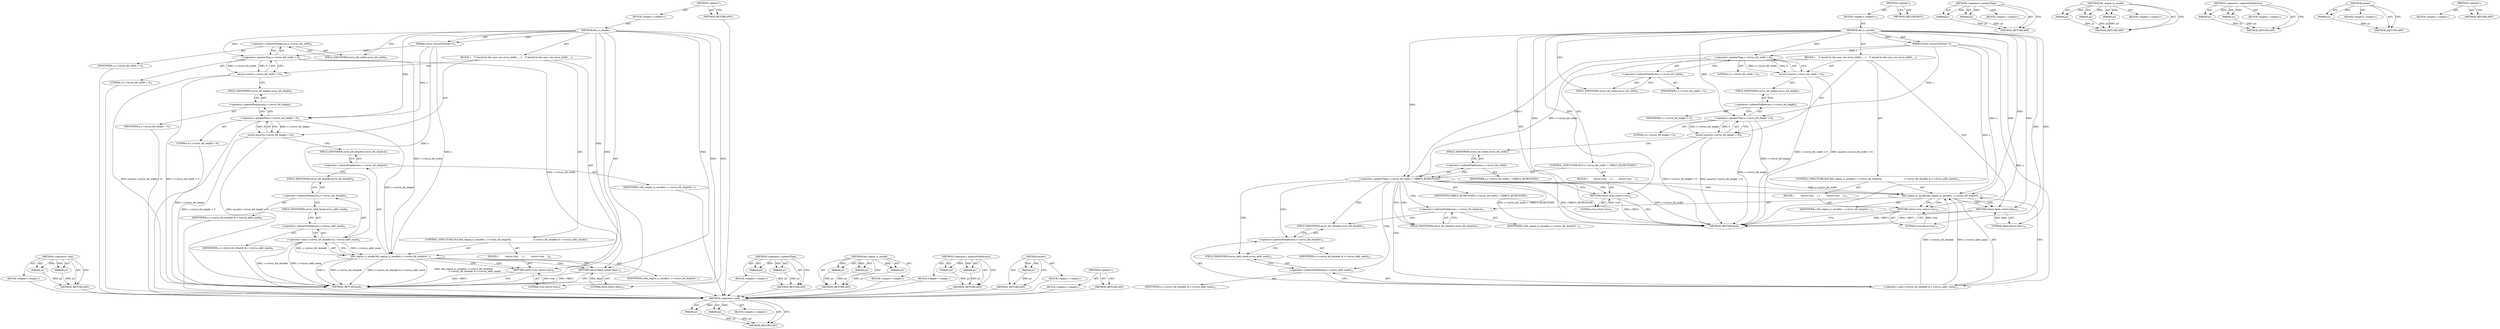 digraph "&lt;global&gt;" {
vulnerable_82 [label=<(METHOD,&lt;operator&gt;.and)>];
vulnerable_83 [label=<(PARAM,p1)>];
vulnerable_84 [label=<(PARAM,p2)>];
vulnerable_85 [label=<(BLOCK,&lt;empty&gt;,&lt;empty&gt;)>];
vulnerable_86 [label=<(METHOD_RETURN,ANY)>];
vulnerable_6 [label=<(METHOD,&lt;global&gt;)<SUB>1</SUB>>];
vulnerable_7 [label=<(BLOCK,&lt;empty&gt;,&lt;empty&gt;)<SUB>1</SUB>>];
vulnerable_8 [label=<(METHOD,blit_is_unsafe)<SUB>1</SUB>>];
vulnerable_9 [label=<(PARAM,struct CirrusVGAState *s)<SUB>1</SUB>>];
vulnerable_10 [label=<(BLOCK,{
    /* should be the case, see cirrus_bitblt_...,{
    /* should be the case, see cirrus_bitblt_...)<SUB>2</SUB>>];
vulnerable_11 [label=<(assert,assert(s-&gt;cirrus_blt_width &gt; 0))<SUB>4</SUB>>];
vulnerable_12 [label=<(&lt;operator&gt;.greaterThan,s-&gt;cirrus_blt_width &gt; 0)<SUB>4</SUB>>];
vulnerable_13 [label=<(&lt;operator&gt;.indirectFieldAccess,s-&gt;cirrus_blt_width)<SUB>4</SUB>>];
vulnerable_14 [label=<(IDENTIFIER,s,s-&gt;cirrus_blt_width &gt; 0)<SUB>4</SUB>>];
vulnerable_15 [label=<(FIELD_IDENTIFIER,cirrus_blt_width,cirrus_blt_width)<SUB>4</SUB>>];
vulnerable_16 [label=<(LITERAL,0,s-&gt;cirrus_blt_width &gt; 0)<SUB>4</SUB>>];
vulnerable_17 [label=<(assert,assert(s-&gt;cirrus_blt_height &gt; 0))<SUB>5</SUB>>];
vulnerable_18 [label=<(&lt;operator&gt;.greaterThan,s-&gt;cirrus_blt_height &gt; 0)<SUB>5</SUB>>];
vulnerable_19 [label=<(&lt;operator&gt;.indirectFieldAccess,s-&gt;cirrus_blt_height)<SUB>5</SUB>>];
vulnerable_20 [label=<(IDENTIFIER,s,s-&gt;cirrus_blt_height &gt; 0)<SUB>5</SUB>>];
vulnerable_21 [label=<(FIELD_IDENTIFIER,cirrus_blt_height,cirrus_blt_height)<SUB>5</SUB>>];
vulnerable_22 [label=<(LITERAL,0,s-&gt;cirrus_blt_height &gt; 0)<SUB>5</SUB>>];
vulnerable_23 [label=<(CONTROL_STRUCTURE,IF,if (blit_region_is_unsafe(s, s-&gt;cirrus_blt_dstpitch,
                               s-&gt;cirrus_blt_dstaddr &amp; s-&gt;cirrus_addr_mask)))<SUB>7</SUB>>];
vulnerable_24 [label=<(blit_region_is_unsafe,blit_region_is_unsafe(s, s-&gt;cirrus_blt_dstpitch...)<SUB>7</SUB>>];
vulnerable_25 [label=<(IDENTIFIER,s,blit_region_is_unsafe(s, s-&gt;cirrus_blt_dstpitch...)<SUB>7</SUB>>];
vulnerable_26 [label=<(&lt;operator&gt;.indirectFieldAccess,s-&gt;cirrus_blt_dstpitch)<SUB>7</SUB>>];
vulnerable_27 [label=<(IDENTIFIER,s,blit_region_is_unsafe(s, s-&gt;cirrus_blt_dstpitch...)<SUB>7</SUB>>];
vulnerable_28 [label=<(FIELD_IDENTIFIER,cirrus_blt_dstpitch,cirrus_blt_dstpitch)<SUB>7</SUB>>];
vulnerable_29 [label=<(&lt;operator&gt;.and,s-&gt;cirrus_blt_dstaddr &amp; s-&gt;cirrus_addr_mask)<SUB>8</SUB>>];
vulnerable_30 [label=<(&lt;operator&gt;.indirectFieldAccess,s-&gt;cirrus_blt_dstaddr)<SUB>8</SUB>>];
vulnerable_31 [label=<(IDENTIFIER,s,s-&gt;cirrus_blt_dstaddr &amp; s-&gt;cirrus_addr_mask)<SUB>8</SUB>>];
vulnerable_32 [label=<(FIELD_IDENTIFIER,cirrus_blt_dstaddr,cirrus_blt_dstaddr)<SUB>8</SUB>>];
vulnerable_33 [label=<(&lt;operator&gt;.indirectFieldAccess,s-&gt;cirrus_addr_mask)<SUB>8</SUB>>];
vulnerable_34 [label=<(IDENTIFIER,s,s-&gt;cirrus_blt_dstaddr &amp; s-&gt;cirrus_addr_mask)<SUB>8</SUB>>];
vulnerable_35 [label=<(FIELD_IDENTIFIER,cirrus_addr_mask,cirrus_addr_mask)<SUB>8</SUB>>];
vulnerable_36 [label=<(BLOCK,{
         return true;
    },{
         return true;
    })<SUB>8</SUB>>];
vulnerable_37 [label=<(RETURN,return true;,return true;)<SUB>9</SUB>>];
vulnerable_38 [label=<(LITERAL,true,return true;)<SUB>9</SUB>>];
vulnerable_39 [label=<(RETURN,return false;,return false;)<SUB>12</SUB>>];
vulnerable_40 [label=<(LITERAL,false,return false;)<SUB>12</SUB>>];
vulnerable_41 [label=<(METHOD_RETURN,bool)<SUB>1</SUB>>];
vulnerable_43 [label=<(METHOD_RETURN,ANY)<SUB>1</SUB>>];
vulnerable_66 [label=<(METHOD,&lt;operator&gt;.greaterThan)>];
vulnerable_67 [label=<(PARAM,p1)>];
vulnerable_68 [label=<(PARAM,p2)>];
vulnerable_69 [label=<(BLOCK,&lt;empty&gt;,&lt;empty&gt;)>];
vulnerable_70 [label=<(METHOD_RETURN,ANY)>];
vulnerable_76 [label=<(METHOD,blit_region_is_unsafe)>];
vulnerable_77 [label=<(PARAM,p1)>];
vulnerable_78 [label=<(PARAM,p2)>];
vulnerable_79 [label=<(PARAM,p3)>];
vulnerable_80 [label=<(BLOCK,&lt;empty&gt;,&lt;empty&gt;)>];
vulnerable_81 [label=<(METHOD_RETURN,ANY)>];
vulnerable_71 [label=<(METHOD,&lt;operator&gt;.indirectFieldAccess)>];
vulnerable_72 [label=<(PARAM,p1)>];
vulnerable_73 [label=<(PARAM,p2)>];
vulnerable_74 [label=<(BLOCK,&lt;empty&gt;,&lt;empty&gt;)>];
vulnerable_75 [label=<(METHOD_RETURN,ANY)>];
vulnerable_62 [label=<(METHOD,assert)>];
vulnerable_63 [label=<(PARAM,p1)>];
vulnerable_64 [label=<(BLOCK,&lt;empty&gt;,&lt;empty&gt;)>];
vulnerable_65 [label=<(METHOD_RETURN,ANY)>];
vulnerable_56 [label=<(METHOD,&lt;global&gt;)<SUB>1</SUB>>];
vulnerable_57 [label=<(BLOCK,&lt;empty&gt;,&lt;empty&gt;)>];
vulnerable_58 [label=<(METHOD_RETURN,ANY)>];
fixed_91 [label=<(METHOD,&lt;operator&gt;.and)>];
fixed_92 [label=<(PARAM,p1)>];
fixed_93 [label=<(PARAM,p2)>];
fixed_94 [label=<(BLOCK,&lt;empty&gt;,&lt;empty&gt;)>];
fixed_95 [label=<(METHOD_RETURN,ANY)>];
fixed_6 [label=<(METHOD,&lt;global&gt;)<SUB>1</SUB>>];
fixed_7 [label=<(BLOCK,&lt;empty&gt;,&lt;empty&gt;)<SUB>1</SUB>>];
fixed_8 [label=<(METHOD,blit_is_unsafe)<SUB>1</SUB>>];
fixed_9 [label=<(PARAM,struct CirrusVGAState *s)<SUB>1</SUB>>];
fixed_10 [label=<(BLOCK,{
    /* should be the case, see cirrus_bitblt_...,{
    /* should be the case, see cirrus_bitblt_...)<SUB>2</SUB>>];
fixed_11 [label=<(assert,assert(s-&gt;cirrus_blt_width &gt; 0))<SUB>4</SUB>>];
fixed_12 [label=<(&lt;operator&gt;.greaterThan,s-&gt;cirrus_blt_width &gt; 0)<SUB>4</SUB>>];
fixed_13 [label=<(&lt;operator&gt;.indirectFieldAccess,s-&gt;cirrus_blt_width)<SUB>4</SUB>>];
fixed_14 [label=<(IDENTIFIER,s,s-&gt;cirrus_blt_width &gt; 0)<SUB>4</SUB>>];
fixed_15 [label=<(FIELD_IDENTIFIER,cirrus_blt_width,cirrus_blt_width)<SUB>4</SUB>>];
fixed_16 [label=<(LITERAL,0,s-&gt;cirrus_blt_width &gt; 0)<SUB>4</SUB>>];
fixed_17 [label=<(assert,assert(s-&gt;cirrus_blt_height &gt; 0))<SUB>5</SUB>>];
fixed_18 [label=<(&lt;operator&gt;.greaterThan,s-&gt;cirrus_blt_height &gt; 0)<SUB>5</SUB>>];
fixed_19 [label=<(&lt;operator&gt;.indirectFieldAccess,s-&gt;cirrus_blt_height)<SUB>5</SUB>>];
fixed_20 [label=<(IDENTIFIER,s,s-&gt;cirrus_blt_height &gt; 0)<SUB>5</SUB>>];
fixed_21 [label=<(FIELD_IDENTIFIER,cirrus_blt_height,cirrus_blt_height)<SUB>5</SUB>>];
fixed_22 [label=<(LITERAL,0,s-&gt;cirrus_blt_height &gt; 0)<SUB>5</SUB>>];
fixed_23 [label=<(CONTROL_STRUCTURE,IF,if (s-&gt;cirrus_blt_width &gt; CIRRUS_BLTBUFSIZE))<SUB>7</SUB>>];
fixed_24 [label=<(&lt;operator&gt;.greaterThan,s-&gt;cirrus_blt_width &gt; CIRRUS_BLTBUFSIZE)<SUB>7</SUB>>];
fixed_25 [label=<(&lt;operator&gt;.indirectFieldAccess,s-&gt;cirrus_blt_width)<SUB>7</SUB>>];
fixed_26 [label=<(IDENTIFIER,s,s-&gt;cirrus_blt_width &gt; CIRRUS_BLTBUFSIZE)<SUB>7</SUB>>];
fixed_27 [label=<(FIELD_IDENTIFIER,cirrus_blt_width,cirrus_blt_width)<SUB>7</SUB>>];
fixed_28 [label=<(IDENTIFIER,CIRRUS_BLTBUFSIZE,s-&gt;cirrus_blt_width &gt; CIRRUS_BLTBUFSIZE)<SUB>7</SUB>>];
fixed_29 [label=<(BLOCK,{
        return true;
    },{
        return true;
    })<SUB>7</SUB>>];
fixed_30 [label=<(RETURN,return true;,return true;)<SUB>8</SUB>>];
fixed_31 [label=<(LITERAL,true,return true;)<SUB>8</SUB>>];
fixed_32 [label=<(CONTROL_STRUCTURE,IF,if (blit_region_is_unsafe(s, s-&gt;cirrus_blt_dstpitch,
                               s-&gt;cirrus_blt_dstaddr &amp; s-&gt;cirrus_addr_mask)))<SUB>11</SUB>>];
fixed_33 [label=<(blit_region_is_unsafe,blit_region_is_unsafe(s, s-&gt;cirrus_blt_dstpitch...)<SUB>11</SUB>>];
fixed_34 [label=<(IDENTIFIER,s,blit_region_is_unsafe(s, s-&gt;cirrus_blt_dstpitch...)<SUB>11</SUB>>];
fixed_35 [label=<(&lt;operator&gt;.indirectFieldAccess,s-&gt;cirrus_blt_dstpitch)<SUB>11</SUB>>];
fixed_36 [label=<(IDENTIFIER,s,blit_region_is_unsafe(s, s-&gt;cirrus_blt_dstpitch...)<SUB>11</SUB>>];
fixed_37 [label=<(FIELD_IDENTIFIER,cirrus_blt_dstpitch,cirrus_blt_dstpitch)<SUB>11</SUB>>];
fixed_38 [label=<(&lt;operator&gt;.and,s-&gt;cirrus_blt_dstaddr &amp; s-&gt;cirrus_addr_mask)<SUB>12</SUB>>];
fixed_39 [label=<(&lt;operator&gt;.indirectFieldAccess,s-&gt;cirrus_blt_dstaddr)<SUB>12</SUB>>];
fixed_40 [label=<(IDENTIFIER,s,s-&gt;cirrus_blt_dstaddr &amp; s-&gt;cirrus_addr_mask)<SUB>12</SUB>>];
fixed_41 [label=<(FIELD_IDENTIFIER,cirrus_blt_dstaddr,cirrus_blt_dstaddr)<SUB>12</SUB>>];
fixed_42 [label=<(&lt;operator&gt;.indirectFieldAccess,s-&gt;cirrus_addr_mask)<SUB>12</SUB>>];
fixed_43 [label=<(IDENTIFIER,s,s-&gt;cirrus_blt_dstaddr &amp; s-&gt;cirrus_addr_mask)<SUB>12</SUB>>];
fixed_44 [label=<(FIELD_IDENTIFIER,cirrus_addr_mask,cirrus_addr_mask)<SUB>12</SUB>>];
fixed_45 [label=<(BLOCK,{
         return true;
    },{
         return true;
    })<SUB>12</SUB>>];
fixed_46 [label=<(RETURN,return true;,return true;)<SUB>13</SUB>>];
fixed_47 [label=<(LITERAL,true,return true;)<SUB>13</SUB>>];
fixed_48 [label=<(RETURN,return false;,return false;)<SUB>16</SUB>>];
fixed_49 [label=<(LITERAL,false,return false;)<SUB>16</SUB>>];
fixed_50 [label=<(METHOD_RETURN,bool)<SUB>1</SUB>>];
fixed_52 [label=<(METHOD_RETURN,ANY)<SUB>1</SUB>>];
fixed_75 [label=<(METHOD,&lt;operator&gt;.greaterThan)>];
fixed_76 [label=<(PARAM,p1)>];
fixed_77 [label=<(PARAM,p2)>];
fixed_78 [label=<(BLOCK,&lt;empty&gt;,&lt;empty&gt;)>];
fixed_79 [label=<(METHOD_RETURN,ANY)>];
fixed_85 [label=<(METHOD,blit_region_is_unsafe)>];
fixed_86 [label=<(PARAM,p1)>];
fixed_87 [label=<(PARAM,p2)>];
fixed_88 [label=<(PARAM,p3)>];
fixed_89 [label=<(BLOCK,&lt;empty&gt;,&lt;empty&gt;)>];
fixed_90 [label=<(METHOD_RETURN,ANY)>];
fixed_80 [label=<(METHOD,&lt;operator&gt;.indirectFieldAccess)>];
fixed_81 [label=<(PARAM,p1)>];
fixed_82 [label=<(PARAM,p2)>];
fixed_83 [label=<(BLOCK,&lt;empty&gt;,&lt;empty&gt;)>];
fixed_84 [label=<(METHOD_RETURN,ANY)>];
fixed_71 [label=<(METHOD,assert)>];
fixed_72 [label=<(PARAM,p1)>];
fixed_73 [label=<(BLOCK,&lt;empty&gt;,&lt;empty&gt;)>];
fixed_74 [label=<(METHOD_RETURN,ANY)>];
fixed_65 [label=<(METHOD,&lt;global&gt;)<SUB>1</SUB>>];
fixed_66 [label=<(BLOCK,&lt;empty&gt;,&lt;empty&gt;)>];
fixed_67 [label=<(METHOD_RETURN,ANY)>];
vulnerable_82 -> vulnerable_83  [key=0, label="AST: "];
vulnerable_82 -> vulnerable_83  [key=1, label="DDG: "];
vulnerable_82 -> vulnerable_85  [key=0, label="AST: "];
vulnerable_82 -> vulnerable_84  [key=0, label="AST: "];
vulnerable_82 -> vulnerable_84  [key=1, label="DDG: "];
vulnerable_82 -> vulnerable_86  [key=0, label="AST: "];
vulnerable_82 -> vulnerable_86  [key=1, label="CFG: "];
vulnerable_83 -> vulnerable_86  [key=0, label="DDG: p1"];
vulnerable_84 -> vulnerable_86  [key=0, label="DDG: p2"];
vulnerable_85 -> fixed_91  [key=0];
vulnerable_86 -> fixed_91  [key=0];
vulnerable_6 -> vulnerable_7  [key=0, label="AST: "];
vulnerable_6 -> vulnerable_43  [key=0, label="AST: "];
vulnerable_6 -> vulnerable_43  [key=1, label="CFG: "];
vulnerable_7 -> vulnerable_8  [key=0, label="AST: "];
vulnerable_8 -> vulnerable_9  [key=0, label="AST: "];
vulnerable_8 -> vulnerable_9  [key=1, label="DDG: "];
vulnerable_8 -> vulnerable_10  [key=0, label="AST: "];
vulnerable_8 -> vulnerable_41  [key=0, label="AST: "];
vulnerable_8 -> vulnerable_15  [key=0, label="CFG: "];
vulnerable_8 -> vulnerable_39  [key=0, label="DDG: "];
vulnerable_8 -> vulnerable_40  [key=0, label="DDG: "];
vulnerable_8 -> vulnerable_12  [key=0, label="DDG: "];
vulnerable_8 -> vulnerable_18  [key=0, label="DDG: "];
vulnerable_8 -> vulnerable_24  [key=0, label="DDG: "];
vulnerable_8 -> vulnerable_37  [key=0, label="DDG: "];
vulnerable_8 -> vulnerable_38  [key=0, label="DDG: "];
vulnerable_9 -> vulnerable_12  [key=0, label="DDG: s"];
vulnerable_9 -> vulnerable_18  [key=0, label="DDG: s"];
vulnerable_9 -> vulnerable_24  [key=0, label="DDG: s"];
vulnerable_9 -> vulnerable_29  [key=0, label="DDG: s"];
vulnerable_10 -> vulnerable_11  [key=0, label="AST: "];
vulnerable_10 -> vulnerable_17  [key=0, label="AST: "];
vulnerable_10 -> vulnerable_23  [key=0, label="AST: "];
vulnerable_10 -> vulnerable_39  [key=0, label="AST: "];
vulnerable_11 -> vulnerable_12  [key=0, label="AST: "];
vulnerable_11 -> vulnerable_21  [key=0, label="CFG: "];
vulnerable_11 -> vulnerable_41  [key=0, label="DDG: s-&gt;cirrus_blt_width &gt; 0"];
vulnerable_11 -> vulnerable_41  [key=1, label="DDG: assert(s-&gt;cirrus_blt_width &gt; 0)"];
vulnerable_12 -> vulnerable_13  [key=0, label="AST: "];
vulnerable_12 -> vulnerable_16  [key=0, label="AST: "];
vulnerable_12 -> vulnerable_11  [key=0, label="CFG: "];
vulnerable_12 -> vulnerable_11  [key=1, label="DDG: s-&gt;cirrus_blt_width"];
vulnerable_12 -> vulnerable_11  [key=2, label="DDG: 0"];
vulnerable_12 -> vulnerable_41  [key=0, label="DDG: s-&gt;cirrus_blt_width"];
vulnerable_12 -> vulnerable_24  [key=0, label="DDG: s-&gt;cirrus_blt_width"];
vulnerable_13 -> vulnerable_14  [key=0, label="AST: "];
vulnerable_13 -> vulnerable_15  [key=0, label="AST: "];
vulnerable_13 -> vulnerable_12  [key=0, label="CFG: "];
vulnerable_14 -> fixed_91  [key=0];
vulnerable_15 -> vulnerable_13  [key=0, label="CFG: "];
vulnerable_16 -> fixed_91  [key=0];
vulnerable_17 -> vulnerable_18  [key=0, label="AST: "];
vulnerable_17 -> vulnerable_28  [key=0, label="CFG: "];
vulnerable_17 -> vulnerable_41  [key=0, label="DDG: s-&gt;cirrus_blt_height &gt; 0"];
vulnerable_17 -> vulnerable_41  [key=1, label="DDG: assert(s-&gt;cirrus_blt_height &gt; 0)"];
vulnerable_18 -> vulnerable_19  [key=0, label="AST: "];
vulnerable_18 -> vulnerable_22  [key=0, label="AST: "];
vulnerable_18 -> vulnerable_17  [key=0, label="CFG: "];
vulnerable_18 -> vulnerable_17  [key=1, label="DDG: s-&gt;cirrus_blt_height"];
vulnerable_18 -> vulnerable_17  [key=2, label="DDG: 0"];
vulnerable_18 -> vulnerable_41  [key=0, label="DDG: s-&gt;cirrus_blt_height"];
vulnerable_18 -> vulnerable_24  [key=0, label="DDG: s-&gt;cirrus_blt_height"];
vulnerable_19 -> vulnerable_20  [key=0, label="AST: "];
vulnerable_19 -> vulnerable_21  [key=0, label="AST: "];
vulnerable_19 -> vulnerable_18  [key=0, label="CFG: "];
vulnerable_20 -> fixed_91  [key=0];
vulnerable_21 -> vulnerable_19  [key=0, label="CFG: "];
vulnerable_22 -> fixed_91  [key=0];
vulnerable_23 -> vulnerable_24  [key=0, label="AST: "];
vulnerable_23 -> vulnerable_36  [key=0, label="AST: "];
vulnerable_24 -> vulnerable_25  [key=0, label="AST: "];
vulnerable_24 -> vulnerable_26  [key=0, label="AST: "];
vulnerable_24 -> vulnerable_29  [key=0, label="AST: "];
vulnerable_24 -> vulnerable_37  [key=0, label="CFG: "];
vulnerable_24 -> vulnerable_37  [key=1, label="CDG: "];
vulnerable_24 -> vulnerable_39  [key=0, label="CFG: "];
vulnerable_24 -> vulnerable_39  [key=1, label="CDG: "];
vulnerable_24 -> vulnerable_41  [key=0, label="DDG: s"];
vulnerable_24 -> vulnerable_41  [key=1, label="DDG: s-&gt;cirrus_blt_dstpitch"];
vulnerable_24 -> vulnerable_41  [key=2, label="DDG: s-&gt;cirrus_blt_dstaddr &amp; s-&gt;cirrus_addr_mask"];
vulnerable_24 -> vulnerable_41  [key=3, label="DDG: blit_region_is_unsafe(s, s-&gt;cirrus_blt_dstpitch,
                               s-&gt;cirrus_blt_dstaddr &amp; s-&gt;cirrus_addr_mask)"];
vulnerable_25 -> fixed_91  [key=0];
vulnerable_26 -> vulnerable_27  [key=0, label="AST: "];
vulnerable_26 -> vulnerable_28  [key=0, label="AST: "];
vulnerable_26 -> vulnerable_32  [key=0, label="CFG: "];
vulnerable_27 -> fixed_91  [key=0];
vulnerable_28 -> vulnerable_26  [key=0, label="CFG: "];
vulnerable_29 -> vulnerable_30  [key=0, label="AST: "];
vulnerable_29 -> vulnerable_33  [key=0, label="AST: "];
vulnerable_29 -> vulnerable_24  [key=0, label="CFG: "];
vulnerable_29 -> vulnerable_24  [key=1, label="DDG: s-&gt;cirrus_blt_dstaddr"];
vulnerable_29 -> vulnerable_24  [key=2, label="DDG: s-&gt;cirrus_addr_mask"];
vulnerable_29 -> vulnerable_41  [key=0, label="DDG: s-&gt;cirrus_blt_dstaddr"];
vulnerable_29 -> vulnerable_41  [key=1, label="DDG: s-&gt;cirrus_addr_mask"];
vulnerable_30 -> vulnerable_31  [key=0, label="AST: "];
vulnerable_30 -> vulnerable_32  [key=0, label="AST: "];
vulnerable_30 -> vulnerable_35  [key=0, label="CFG: "];
vulnerable_31 -> fixed_91  [key=0];
vulnerable_32 -> vulnerable_30  [key=0, label="CFG: "];
vulnerable_33 -> vulnerable_34  [key=0, label="AST: "];
vulnerable_33 -> vulnerable_35  [key=0, label="AST: "];
vulnerable_33 -> vulnerable_29  [key=0, label="CFG: "];
vulnerable_34 -> fixed_91  [key=0];
vulnerable_35 -> vulnerable_33  [key=0, label="CFG: "];
vulnerable_36 -> vulnerable_37  [key=0, label="AST: "];
vulnerable_37 -> vulnerable_38  [key=0, label="AST: "];
vulnerable_37 -> vulnerable_41  [key=0, label="CFG: "];
vulnerable_37 -> vulnerable_41  [key=1, label="DDG: &lt;RET&gt;"];
vulnerable_38 -> vulnerable_37  [key=0, label="DDG: true"];
vulnerable_39 -> vulnerable_40  [key=0, label="AST: "];
vulnerable_39 -> vulnerable_41  [key=0, label="CFG: "];
vulnerable_39 -> vulnerable_41  [key=1, label="DDG: &lt;RET&gt;"];
vulnerable_40 -> vulnerable_39  [key=0, label="DDG: false"];
vulnerable_41 -> fixed_91  [key=0];
vulnerable_43 -> fixed_91  [key=0];
vulnerable_66 -> vulnerable_67  [key=0, label="AST: "];
vulnerable_66 -> vulnerable_67  [key=1, label="DDG: "];
vulnerable_66 -> vulnerable_69  [key=0, label="AST: "];
vulnerable_66 -> vulnerable_68  [key=0, label="AST: "];
vulnerable_66 -> vulnerable_68  [key=1, label="DDG: "];
vulnerable_66 -> vulnerable_70  [key=0, label="AST: "];
vulnerable_66 -> vulnerable_70  [key=1, label="CFG: "];
vulnerable_67 -> vulnerable_70  [key=0, label="DDG: p1"];
vulnerable_68 -> vulnerable_70  [key=0, label="DDG: p2"];
vulnerable_69 -> fixed_91  [key=0];
vulnerable_70 -> fixed_91  [key=0];
vulnerable_76 -> vulnerable_77  [key=0, label="AST: "];
vulnerable_76 -> vulnerable_77  [key=1, label="DDG: "];
vulnerable_76 -> vulnerable_80  [key=0, label="AST: "];
vulnerable_76 -> vulnerable_78  [key=0, label="AST: "];
vulnerable_76 -> vulnerable_78  [key=1, label="DDG: "];
vulnerable_76 -> vulnerable_81  [key=0, label="AST: "];
vulnerable_76 -> vulnerable_81  [key=1, label="CFG: "];
vulnerable_76 -> vulnerable_79  [key=0, label="AST: "];
vulnerable_76 -> vulnerable_79  [key=1, label="DDG: "];
vulnerable_77 -> vulnerable_81  [key=0, label="DDG: p1"];
vulnerable_78 -> vulnerable_81  [key=0, label="DDG: p2"];
vulnerable_79 -> vulnerable_81  [key=0, label="DDG: p3"];
vulnerable_80 -> fixed_91  [key=0];
vulnerable_81 -> fixed_91  [key=0];
vulnerable_71 -> vulnerable_72  [key=0, label="AST: "];
vulnerable_71 -> vulnerable_72  [key=1, label="DDG: "];
vulnerable_71 -> vulnerable_74  [key=0, label="AST: "];
vulnerable_71 -> vulnerable_73  [key=0, label="AST: "];
vulnerable_71 -> vulnerable_73  [key=1, label="DDG: "];
vulnerable_71 -> vulnerable_75  [key=0, label="AST: "];
vulnerable_71 -> vulnerable_75  [key=1, label="CFG: "];
vulnerable_72 -> vulnerable_75  [key=0, label="DDG: p1"];
vulnerable_73 -> vulnerable_75  [key=0, label="DDG: p2"];
vulnerable_74 -> fixed_91  [key=0];
vulnerable_75 -> fixed_91  [key=0];
vulnerable_62 -> vulnerable_63  [key=0, label="AST: "];
vulnerable_62 -> vulnerable_63  [key=1, label="DDG: "];
vulnerable_62 -> vulnerable_64  [key=0, label="AST: "];
vulnerable_62 -> vulnerable_65  [key=0, label="AST: "];
vulnerable_62 -> vulnerable_65  [key=1, label="CFG: "];
vulnerable_63 -> vulnerable_65  [key=0, label="DDG: p1"];
vulnerable_64 -> fixed_91  [key=0];
vulnerable_65 -> fixed_91  [key=0];
vulnerable_56 -> vulnerable_57  [key=0, label="AST: "];
vulnerable_56 -> vulnerable_58  [key=0, label="AST: "];
vulnerable_56 -> vulnerable_58  [key=1, label="CFG: "];
vulnerable_57 -> fixed_91  [key=0];
vulnerable_58 -> fixed_91  [key=0];
fixed_91 -> fixed_92  [key=0, label="AST: "];
fixed_91 -> fixed_92  [key=1, label="DDG: "];
fixed_91 -> fixed_94  [key=0, label="AST: "];
fixed_91 -> fixed_93  [key=0, label="AST: "];
fixed_91 -> fixed_93  [key=1, label="DDG: "];
fixed_91 -> fixed_95  [key=0, label="AST: "];
fixed_91 -> fixed_95  [key=1, label="CFG: "];
fixed_92 -> fixed_95  [key=0, label="DDG: p1"];
fixed_93 -> fixed_95  [key=0, label="DDG: p2"];
fixed_6 -> fixed_7  [key=0, label="AST: "];
fixed_6 -> fixed_52  [key=0, label="AST: "];
fixed_6 -> fixed_52  [key=1, label="CFG: "];
fixed_7 -> fixed_8  [key=0, label="AST: "];
fixed_8 -> fixed_9  [key=0, label="AST: "];
fixed_8 -> fixed_9  [key=1, label="DDG: "];
fixed_8 -> fixed_10  [key=0, label="AST: "];
fixed_8 -> fixed_50  [key=0, label="AST: "];
fixed_8 -> fixed_15  [key=0, label="CFG: "];
fixed_8 -> fixed_48  [key=0, label="DDG: "];
fixed_8 -> fixed_49  [key=0, label="DDG: "];
fixed_8 -> fixed_12  [key=0, label="DDG: "];
fixed_8 -> fixed_18  [key=0, label="DDG: "];
fixed_8 -> fixed_24  [key=0, label="DDG: "];
fixed_8 -> fixed_30  [key=0, label="DDG: "];
fixed_8 -> fixed_33  [key=0, label="DDG: "];
fixed_8 -> fixed_46  [key=0, label="DDG: "];
fixed_8 -> fixed_31  [key=0, label="DDG: "];
fixed_8 -> fixed_47  [key=0, label="DDG: "];
fixed_9 -> fixed_50  [key=0, label="DDG: s"];
fixed_9 -> fixed_12  [key=0, label="DDG: s"];
fixed_9 -> fixed_18  [key=0, label="DDG: s"];
fixed_9 -> fixed_24  [key=0, label="DDG: s"];
fixed_9 -> fixed_33  [key=0, label="DDG: s"];
fixed_9 -> fixed_38  [key=0, label="DDG: s"];
fixed_10 -> fixed_11  [key=0, label="AST: "];
fixed_10 -> fixed_17  [key=0, label="AST: "];
fixed_10 -> fixed_23  [key=0, label="AST: "];
fixed_10 -> fixed_32  [key=0, label="AST: "];
fixed_10 -> fixed_48  [key=0, label="AST: "];
fixed_11 -> fixed_12  [key=0, label="AST: "];
fixed_11 -> fixed_21  [key=0, label="CFG: "];
fixed_11 -> fixed_50  [key=0, label="DDG: s-&gt;cirrus_blt_width &gt; 0"];
fixed_11 -> fixed_50  [key=1, label="DDG: assert(s-&gt;cirrus_blt_width &gt; 0)"];
fixed_12 -> fixed_13  [key=0, label="AST: "];
fixed_12 -> fixed_16  [key=0, label="AST: "];
fixed_12 -> fixed_11  [key=0, label="CFG: "];
fixed_12 -> fixed_11  [key=1, label="DDG: s-&gt;cirrus_blt_width"];
fixed_12 -> fixed_11  [key=2, label="DDG: 0"];
fixed_12 -> fixed_24  [key=0, label="DDG: s-&gt;cirrus_blt_width"];
fixed_13 -> fixed_14  [key=0, label="AST: "];
fixed_13 -> fixed_15  [key=0, label="AST: "];
fixed_13 -> fixed_12  [key=0, label="CFG: "];
fixed_15 -> fixed_13  [key=0, label="CFG: "];
fixed_17 -> fixed_18  [key=0, label="AST: "];
fixed_17 -> fixed_27  [key=0, label="CFG: "];
fixed_17 -> fixed_50  [key=0, label="DDG: s-&gt;cirrus_blt_height &gt; 0"];
fixed_17 -> fixed_50  [key=1, label="DDG: assert(s-&gt;cirrus_blt_height &gt; 0)"];
fixed_18 -> fixed_19  [key=0, label="AST: "];
fixed_18 -> fixed_22  [key=0, label="AST: "];
fixed_18 -> fixed_17  [key=0, label="CFG: "];
fixed_18 -> fixed_17  [key=1, label="DDG: s-&gt;cirrus_blt_height"];
fixed_18 -> fixed_17  [key=2, label="DDG: 0"];
fixed_18 -> fixed_50  [key=0, label="DDG: s-&gt;cirrus_blt_height"];
fixed_18 -> fixed_33  [key=0, label="DDG: s-&gt;cirrus_blt_height"];
fixed_19 -> fixed_20  [key=0, label="AST: "];
fixed_19 -> fixed_21  [key=0, label="AST: "];
fixed_19 -> fixed_18  [key=0, label="CFG: "];
fixed_21 -> fixed_19  [key=0, label="CFG: "];
fixed_23 -> fixed_24  [key=0, label="AST: "];
fixed_23 -> fixed_29  [key=0, label="AST: "];
fixed_24 -> fixed_25  [key=0, label="AST: "];
fixed_24 -> fixed_28  [key=0, label="AST: "];
fixed_24 -> fixed_30  [key=0, label="CFG: "];
fixed_24 -> fixed_30  [key=1, label="CDG: "];
fixed_24 -> fixed_37  [key=0, label="CFG: "];
fixed_24 -> fixed_37  [key=1, label="CDG: "];
fixed_24 -> fixed_50  [key=0, label="DDG: s-&gt;cirrus_blt_width"];
fixed_24 -> fixed_50  [key=1, label="DDG: s-&gt;cirrus_blt_width &gt; CIRRUS_BLTBUFSIZE"];
fixed_24 -> fixed_50  [key=2, label="DDG: CIRRUS_BLTBUFSIZE"];
fixed_24 -> fixed_33  [key=0, label="DDG: s-&gt;cirrus_blt_width"];
fixed_24 -> fixed_33  [key=1, label="CDG: "];
fixed_24 -> fixed_42  [key=0, label="CDG: "];
fixed_24 -> fixed_44  [key=0, label="CDG: "];
fixed_24 -> fixed_35  [key=0, label="CDG: "];
fixed_24 -> fixed_38  [key=0, label="CDG: "];
fixed_24 -> fixed_41  [key=0, label="CDG: "];
fixed_24 -> fixed_39  [key=0, label="CDG: "];
fixed_25 -> fixed_26  [key=0, label="AST: "];
fixed_25 -> fixed_27  [key=0, label="AST: "];
fixed_25 -> fixed_24  [key=0, label="CFG: "];
fixed_27 -> fixed_25  [key=0, label="CFG: "];
fixed_29 -> fixed_30  [key=0, label="AST: "];
fixed_30 -> fixed_31  [key=0, label="AST: "];
fixed_30 -> fixed_50  [key=0, label="CFG: "];
fixed_30 -> fixed_50  [key=1, label="DDG: &lt;RET&gt;"];
fixed_31 -> fixed_30  [key=0, label="DDG: true"];
fixed_32 -> fixed_33  [key=0, label="AST: "];
fixed_32 -> fixed_45  [key=0, label="AST: "];
fixed_33 -> fixed_34  [key=0, label="AST: "];
fixed_33 -> fixed_35  [key=0, label="AST: "];
fixed_33 -> fixed_38  [key=0, label="AST: "];
fixed_33 -> fixed_46  [key=0, label="CFG: "];
fixed_33 -> fixed_46  [key=1, label="CDG: "];
fixed_33 -> fixed_48  [key=0, label="CFG: "];
fixed_33 -> fixed_48  [key=1, label="CDG: "];
fixed_35 -> fixed_36  [key=0, label="AST: "];
fixed_35 -> fixed_37  [key=0, label="AST: "];
fixed_35 -> fixed_41  [key=0, label="CFG: "];
fixed_37 -> fixed_35  [key=0, label="CFG: "];
fixed_38 -> fixed_39  [key=0, label="AST: "];
fixed_38 -> fixed_42  [key=0, label="AST: "];
fixed_38 -> fixed_33  [key=0, label="CFG: "];
fixed_38 -> fixed_33  [key=1, label="DDG: s-&gt;cirrus_blt_dstaddr"];
fixed_38 -> fixed_33  [key=2, label="DDG: s-&gt;cirrus_addr_mask"];
fixed_39 -> fixed_40  [key=0, label="AST: "];
fixed_39 -> fixed_41  [key=0, label="AST: "];
fixed_39 -> fixed_44  [key=0, label="CFG: "];
fixed_41 -> fixed_39  [key=0, label="CFG: "];
fixed_42 -> fixed_43  [key=0, label="AST: "];
fixed_42 -> fixed_44  [key=0, label="AST: "];
fixed_42 -> fixed_38  [key=0, label="CFG: "];
fixed_44 -> fixed_42  [key=0, label="CFG: "];
fixed_45 -> fixed_46  [key=0, label="AST: "];
fixed_46 -> fixed_47  [key=0, label="AST: "];
fixed_46 -> fixed_50  [key=0, label="CFG: "];
fixed_46 -> fixed_50  [key=1, label="DDG: &lt;RET&gt;"];
fixed_47 -> fixed_46  [key=0, label="DDG: true"];
fixed_48 -> fixed_49  [key=0, label="AST: "];
fixed_48 -> fixed_50  [key=0, label="CFG: "];
fixed_48 -> fixed_50  [key=1, label="DDG: &lt;RET&gt;"];
fixed_49 -> fixed_48  [key=0, label="DDG: false"];
fixed_75 -> fixed_76  [key=0, label="AST: "];
fixed_75 -> fixed_76  [key=1, label="DDG: "];
fixed_75 -> fixed_78  [key=0, label="AST: "];
fixed_75 -> fixed_77  [key=0, label="AST: "];
fixed_75 -> fixed_77  [key=1, label="DDG: "];
fixed_75 -> fixed_79  [key=0, label="AST: "];
fixed_75 -> fixed_79  [key=1, label="CFG: "];
fixed_76 -> fixed_79  [key=0, label="DDG: p1"];
fixed_77 -> fixed_79  [key=0, label="DDG: p2"];
fixed_85 -> fixed_86  [key=0, label="AST: "];
fixed_85 -> fixed_86  [key=1, label="DDG: "];
fixed_85 -> fixed_89  [key=0, label="AST: "];
fixed_85 -> fixed_87  [key=0, label="AST: "];
fixed_85 -> fixed_87  [key=1, label="DDG: "];
fixed_85 -> fixed_90  [key=0, label="AST: "];
fixed_85 -> fixed_90  [key=1, label="CFG: "];
fixed_85 -> fixed_88  [key=0, label="AST: "];
fixed_85 -> fixed_88  [key=1, label="DDG: "];
fixed_86 -> fixed_90  [key=0, label="DDG: p1"];
fixed_87 -> fixed_90  [key=0, label="DDG: p2"];
fixed_88 -> fixed_90  [key=0, label="DDG: p3"];
fixed_80 -> fixed_81  [key=0, label="AST: "];
fixed_80 -> fixed_81  [key=1, label="DDG: "];
fixed_80 -> fixed_83  [key=0, label="AST: "];
fixed_80 -> fixed_82  [key=0, label="AST: "];
fixed_80 -> fixed_82  [key=1, label="DDG: "];
fixed_80 -> fixed_84  [key=0, label="AST: "];
fixed_80 -> fixed_84  [key=1, label="CFG: "];
fixed_81 -> fixed_84  [key=0, label="DDG: p1"];
fixed_82 -> fixed_84  [key=0, label="DDG: p2"];
fixed_71 -> fixed_72  [key=0, label="AST: "];
fixed_71 -> fixed_72  [key=1, label="DDG: "];
fixed_71 -> fixed_73  [key=0, label="AST: "];
fixed_71 -> fixed_74  [key=0, label="AST: "];
fixed_71 -> fixed_74  [key=1, label="CFG: "];
fixed_72 -> fixed_74  [key=0, label="DDG: p1"];
fixed_65 -> fixed_66  [key=0, label="AST: "];
fixed_65 -> fixed_67  [key=0, label="AST: "];
fixed_65 -> fixed_67  [key=1, label="CFG: "];
}

